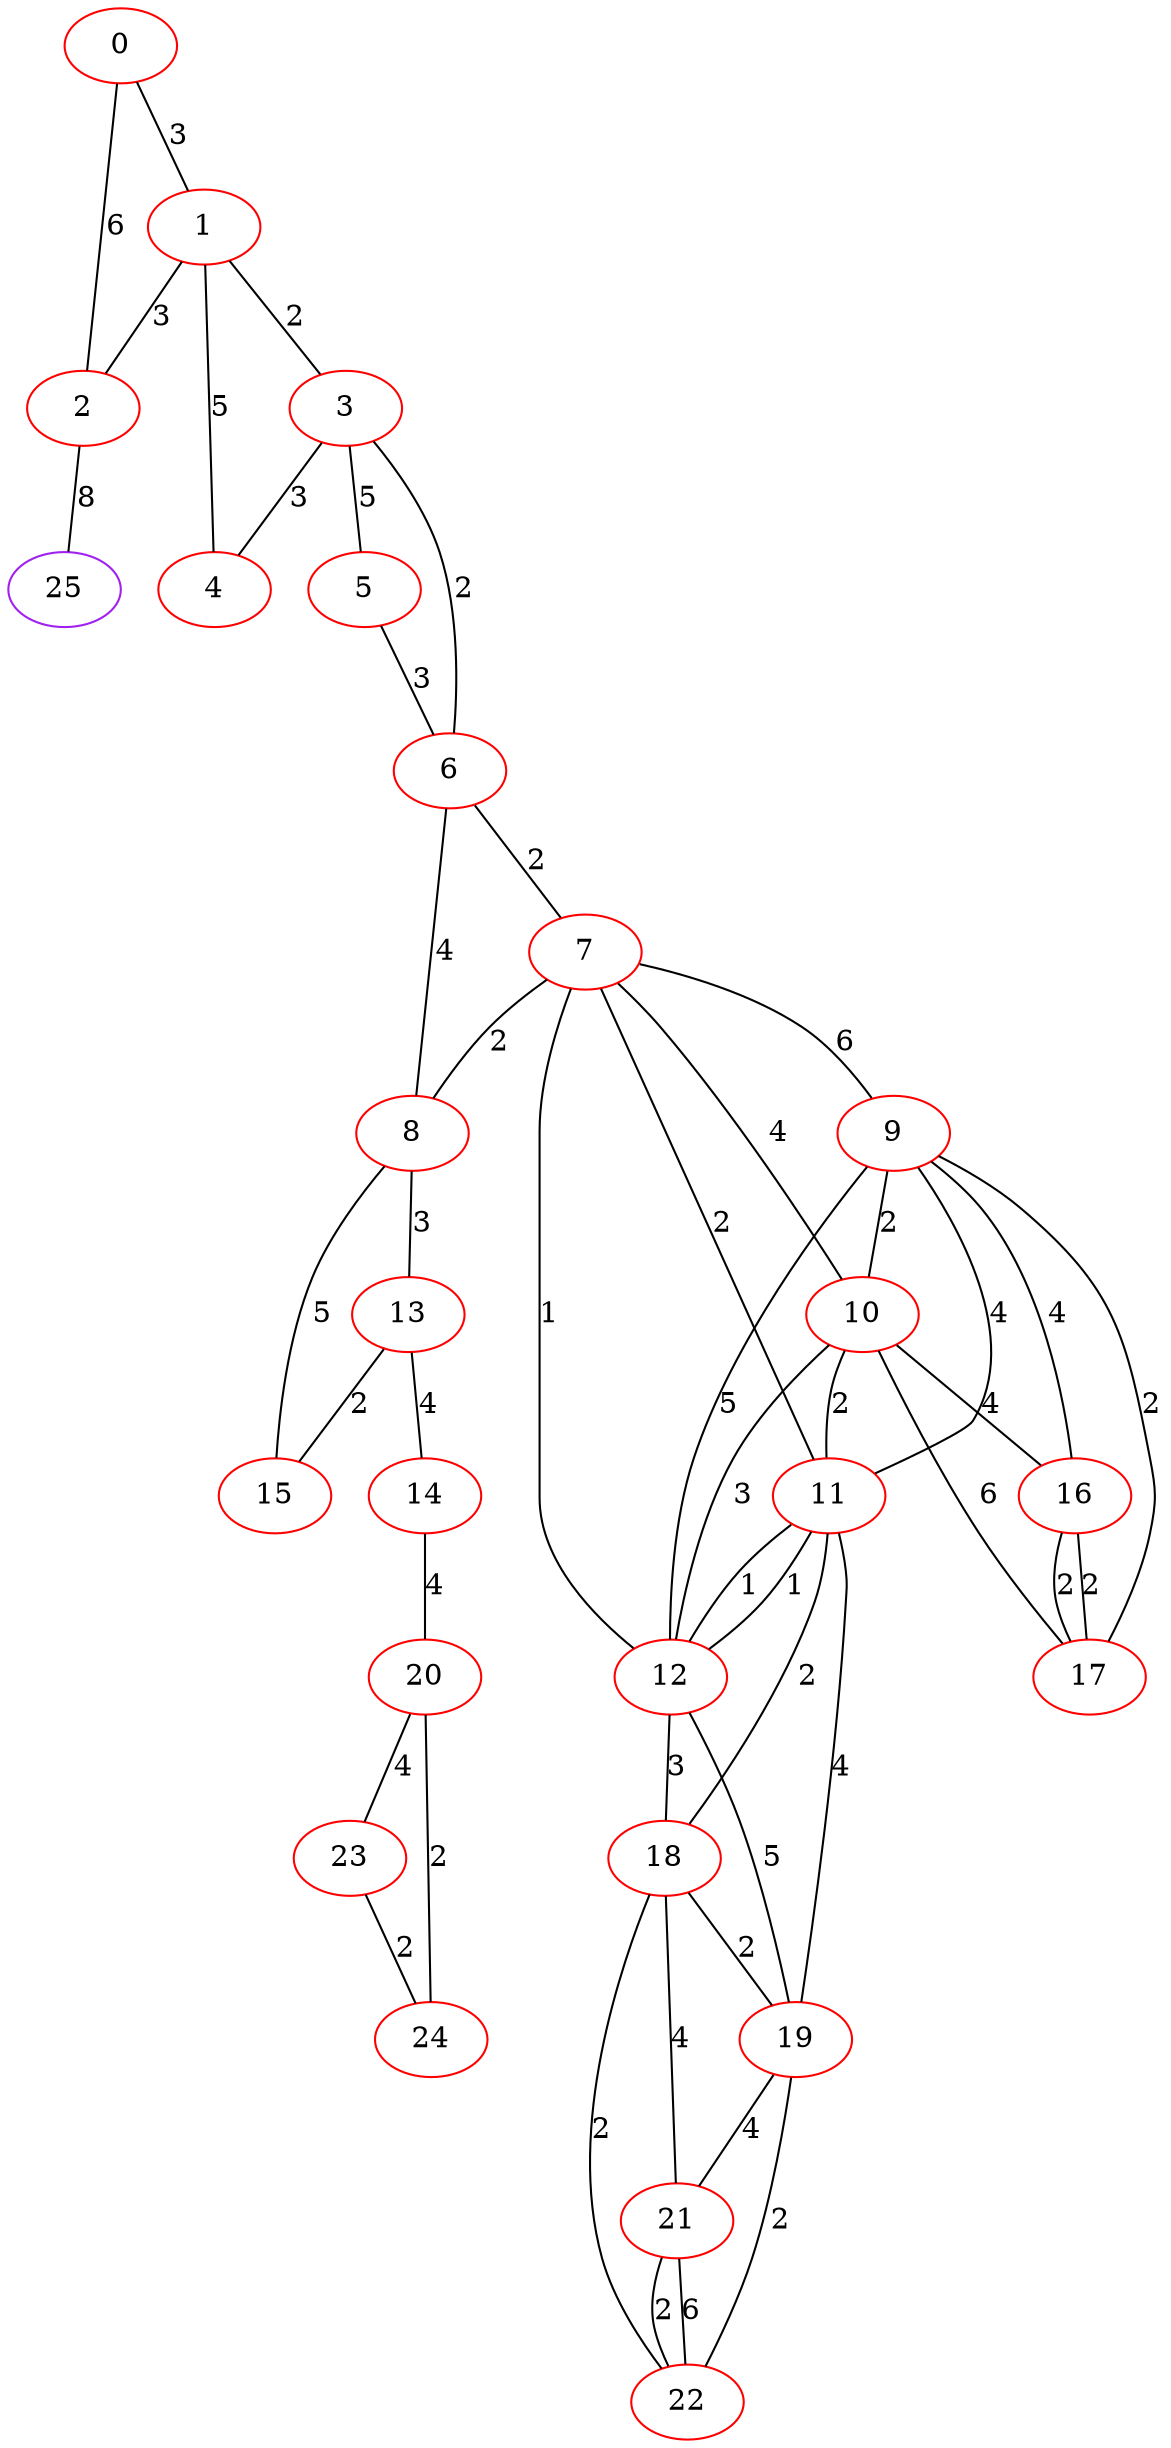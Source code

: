 graph "" {
0 [color=red, weight=1];
1 [color=red, weight=1];
2 [color=red, weight=1];
3 [color=red, weight=1];
4 [color=red, weight=1];
5 [color=red, weight=1];
6 [color=red, weight=1];
7 [color=red, weight=1];
8 [color=red, weight=1];
9 [color=red, weight=1];
10 [color=red, weight=1];
11 [color=red, weight=1];
12 [color=red, weight=1];
13 [color=red, weight=1];
14 [color=red, weight=1];
15 [color=red, weight=1];
16 [color=red, weight=1];
17 [color=red, weight=1];
18 [color=red, weight=1];
19 [color=red, weight=1];
20 [color=red, weight=1];
21 [color=red, weight=1];
22 [color=red, weight=1];
23 [color=red, weight=1];
24 [color=red, weight=1];
25 [color=purple, weight=4];
0 -- 1  [key=0, label=3];
0 -- 2  [key=0, label=6];
1 -- 2  [key=0, label=3];
1 -- 3  [key=0, label=2];
1 -- 4  [key=0, label=5];
2 -- 25  [key=0, label=8];
3 -- 4  [key=0, label=3];
3 -- 5  [key=0, label=5];
3 -- 6  [key=0, label=2];
5 -- 6  [key=0, label=3];
6 -- 8  [key=0, label=4];
6 -- 7  [key=0, label=2];
7 -- 8  [key=0, label=2];
7 -- 9  [key=0, label=6];
7 -- 10  [key=0, label=4];
7 -- 11  [key=0, label=2];
7 -- 12  [key=0, label=1];
8 -- 15  [key=0, label=5];
8 -- 13  [key=0, label=3];
9 -- 10  [key=0, label=2];
9 -- 11  [key=0, label=4];
9 -- 12  [key=0, label=5];
9 -- 16  [key=0, label=4];
9 -- 17  [key=0, label=2];
10 -- 11  [key=0, label=2];
10 -- 12  [key=0, label=3];
10 -- 16  [key=0, label=4];
10 -- 17  [key=0, label=6];
11 -- 12  [key=0, label=1];
11 -- 12  [key=1, label=1];
11 -- 18  [key=0, label=2];
11 -- 19  [key=0, label=4];
12 -- 18  [key=0, label=3];
12 -- 19  [key=0, label=5];
13 -- 14  [key=0, label=4];
13 -- 15  [key=0, label=2];
14 -- 20  [key=0, label=4];
16 -- 17  [key=0, label=2];
16 -- 17  [key=1, label=2];
18 -- 19  [key=0, label=2];
18 -- 21  [key=0, label=4];
18 -- 22  [key=0, label=2];
19 -- 21  [key=0, label=4];
19 -- 22  [key=0, label=2];
20 -- 24  [key=0, label=2];
20 -- 23  [key=0, label=4];
21 -- 22  [key=0, label=6];
21 -- 22  [key=1, label=2];
23 -- 24  [key=0, label=2];
}
